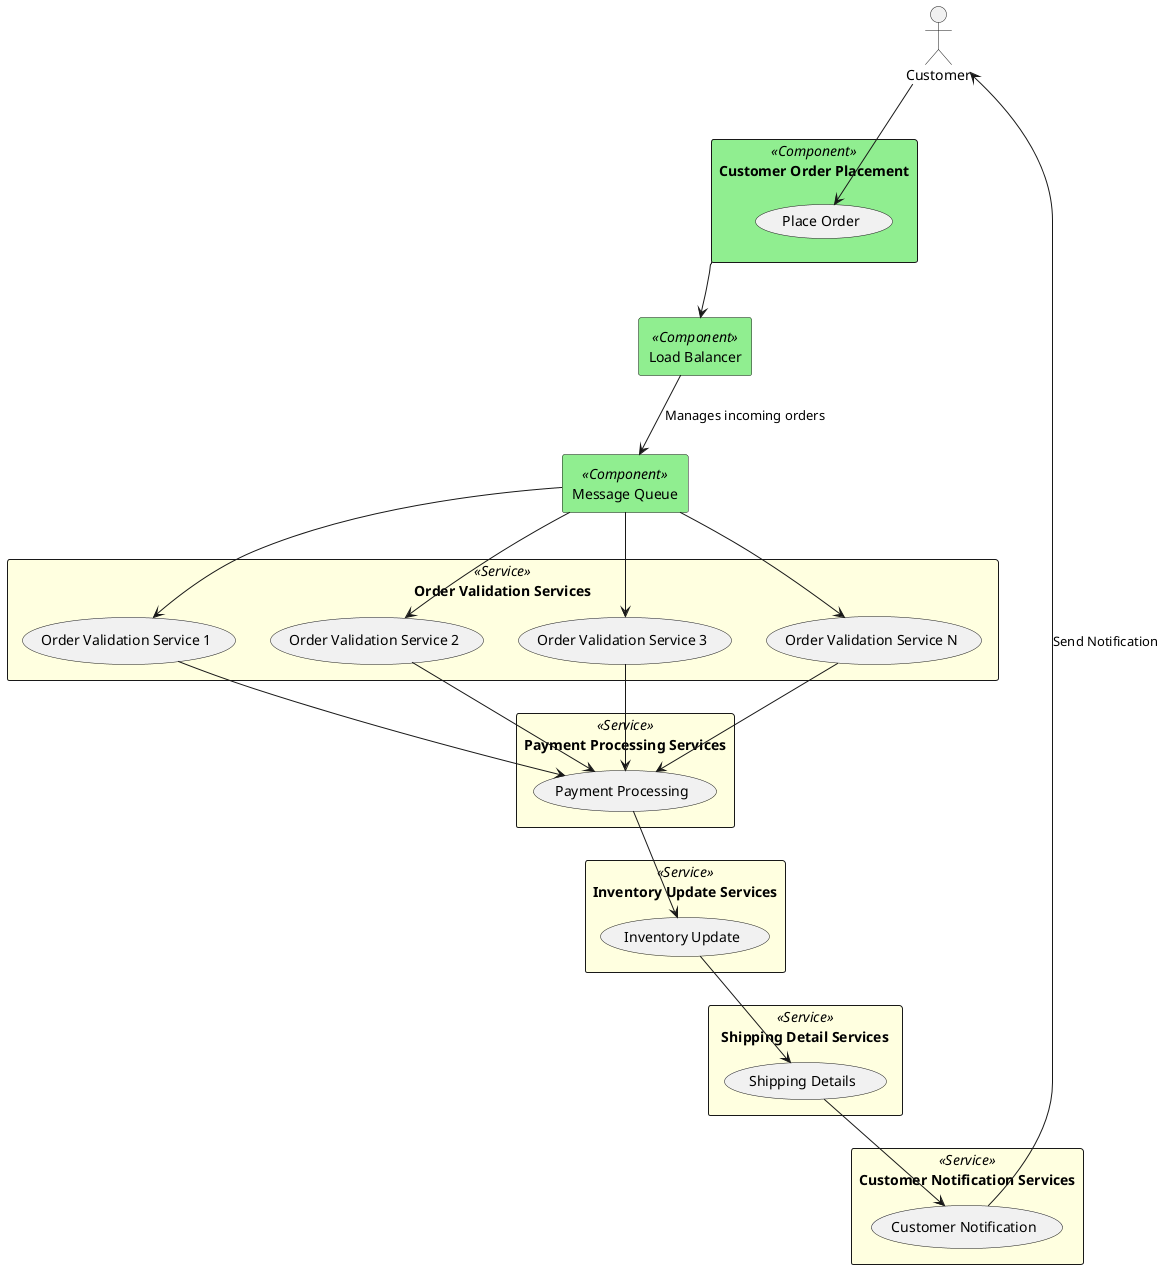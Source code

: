 @startuml
skinparam rectangle {
    BackgroundColor<<Service>> LightYellow
    BackgroundColor<<Component>> LightGreen
}

actor Customer

rectangle "Customer Order Placement" as OrderPlacement <<Component>> {
    Customer --> (Place Order)
}

rectangle "Load Balancer" as LoadBalancer <<Component>> {
    OrderPlacement --> LoadBalancer
}

rectangle "Message Queue" as MessageQueue <<Component>> {
    LoadBalancer --> MessageQueue : "Manages incoming orders"
}

rectangle "Order Validation Services" <<Service>> {
    MessageQueue --> (Order Validation Service 1)
    MessageQueue --> (Order Validation Service 2)
    MessageQueue --> (Order Validation Service 3)
    MessageQueue --> (Order Validation Service N)
}

rectangle "Payment Processing Services" <<Service>> {
    (Order Validation Service 1) --> (Payment Processing)
    (Order Validation Service 2) --> (Payment Processing)
    (Order Validation Service 3) --> (Payment Processing)
    (Order Validation Service N) --> (Payment Processing)
}

rectangle "Inventory Update Services" <<Service>> {
    (Payment Processing) --> (Inventory Update)
}

rectangle "Shipping Detail Services" <<Service>> {
    (Inventory Update) --> (Shipping Details)
}

rectangle "Customer Notification Services" <<Service>> {
    (Shipping Details) --> (Customer Notification)
    Customer <-- (Customer Notification) : "Send Notification"
}

@enduml